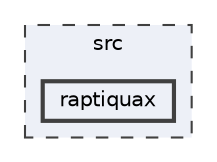 digraph "src/raptiquax"
{
 // LATEX_PDF_SIZE
  bgcolor="transparent";
  edge [fontname=Helvetica,fontsize=10,labelfontname=Helvetica,labelfontsize=10];
  node [fontname=Helvetica,fontsize=10,shape=box,height=0.2,width=0.4];
  compound=true
  subgraph clusterdir_68267d1309a1af8e8297ef4c3efbcdba {
    graph [ bgcolor="#edf0f7", pencolor="grey25", label="src", fontname=Helvetica,fontsize=10 style="filled,dashed", URL="dir_68267d1309a1af8e8297ef4c3efbcdba.html",tooltip=""]
  dir_ca94d180c7623ac9f0d275250717fdf1 [label="raptiquax", fillcolor="#edf0f7", color="grey25", style="filled,bold", URL="dir_ca94d180c7623ac9f0d275250717fdf1.html",tooltip=""];
  }
}
